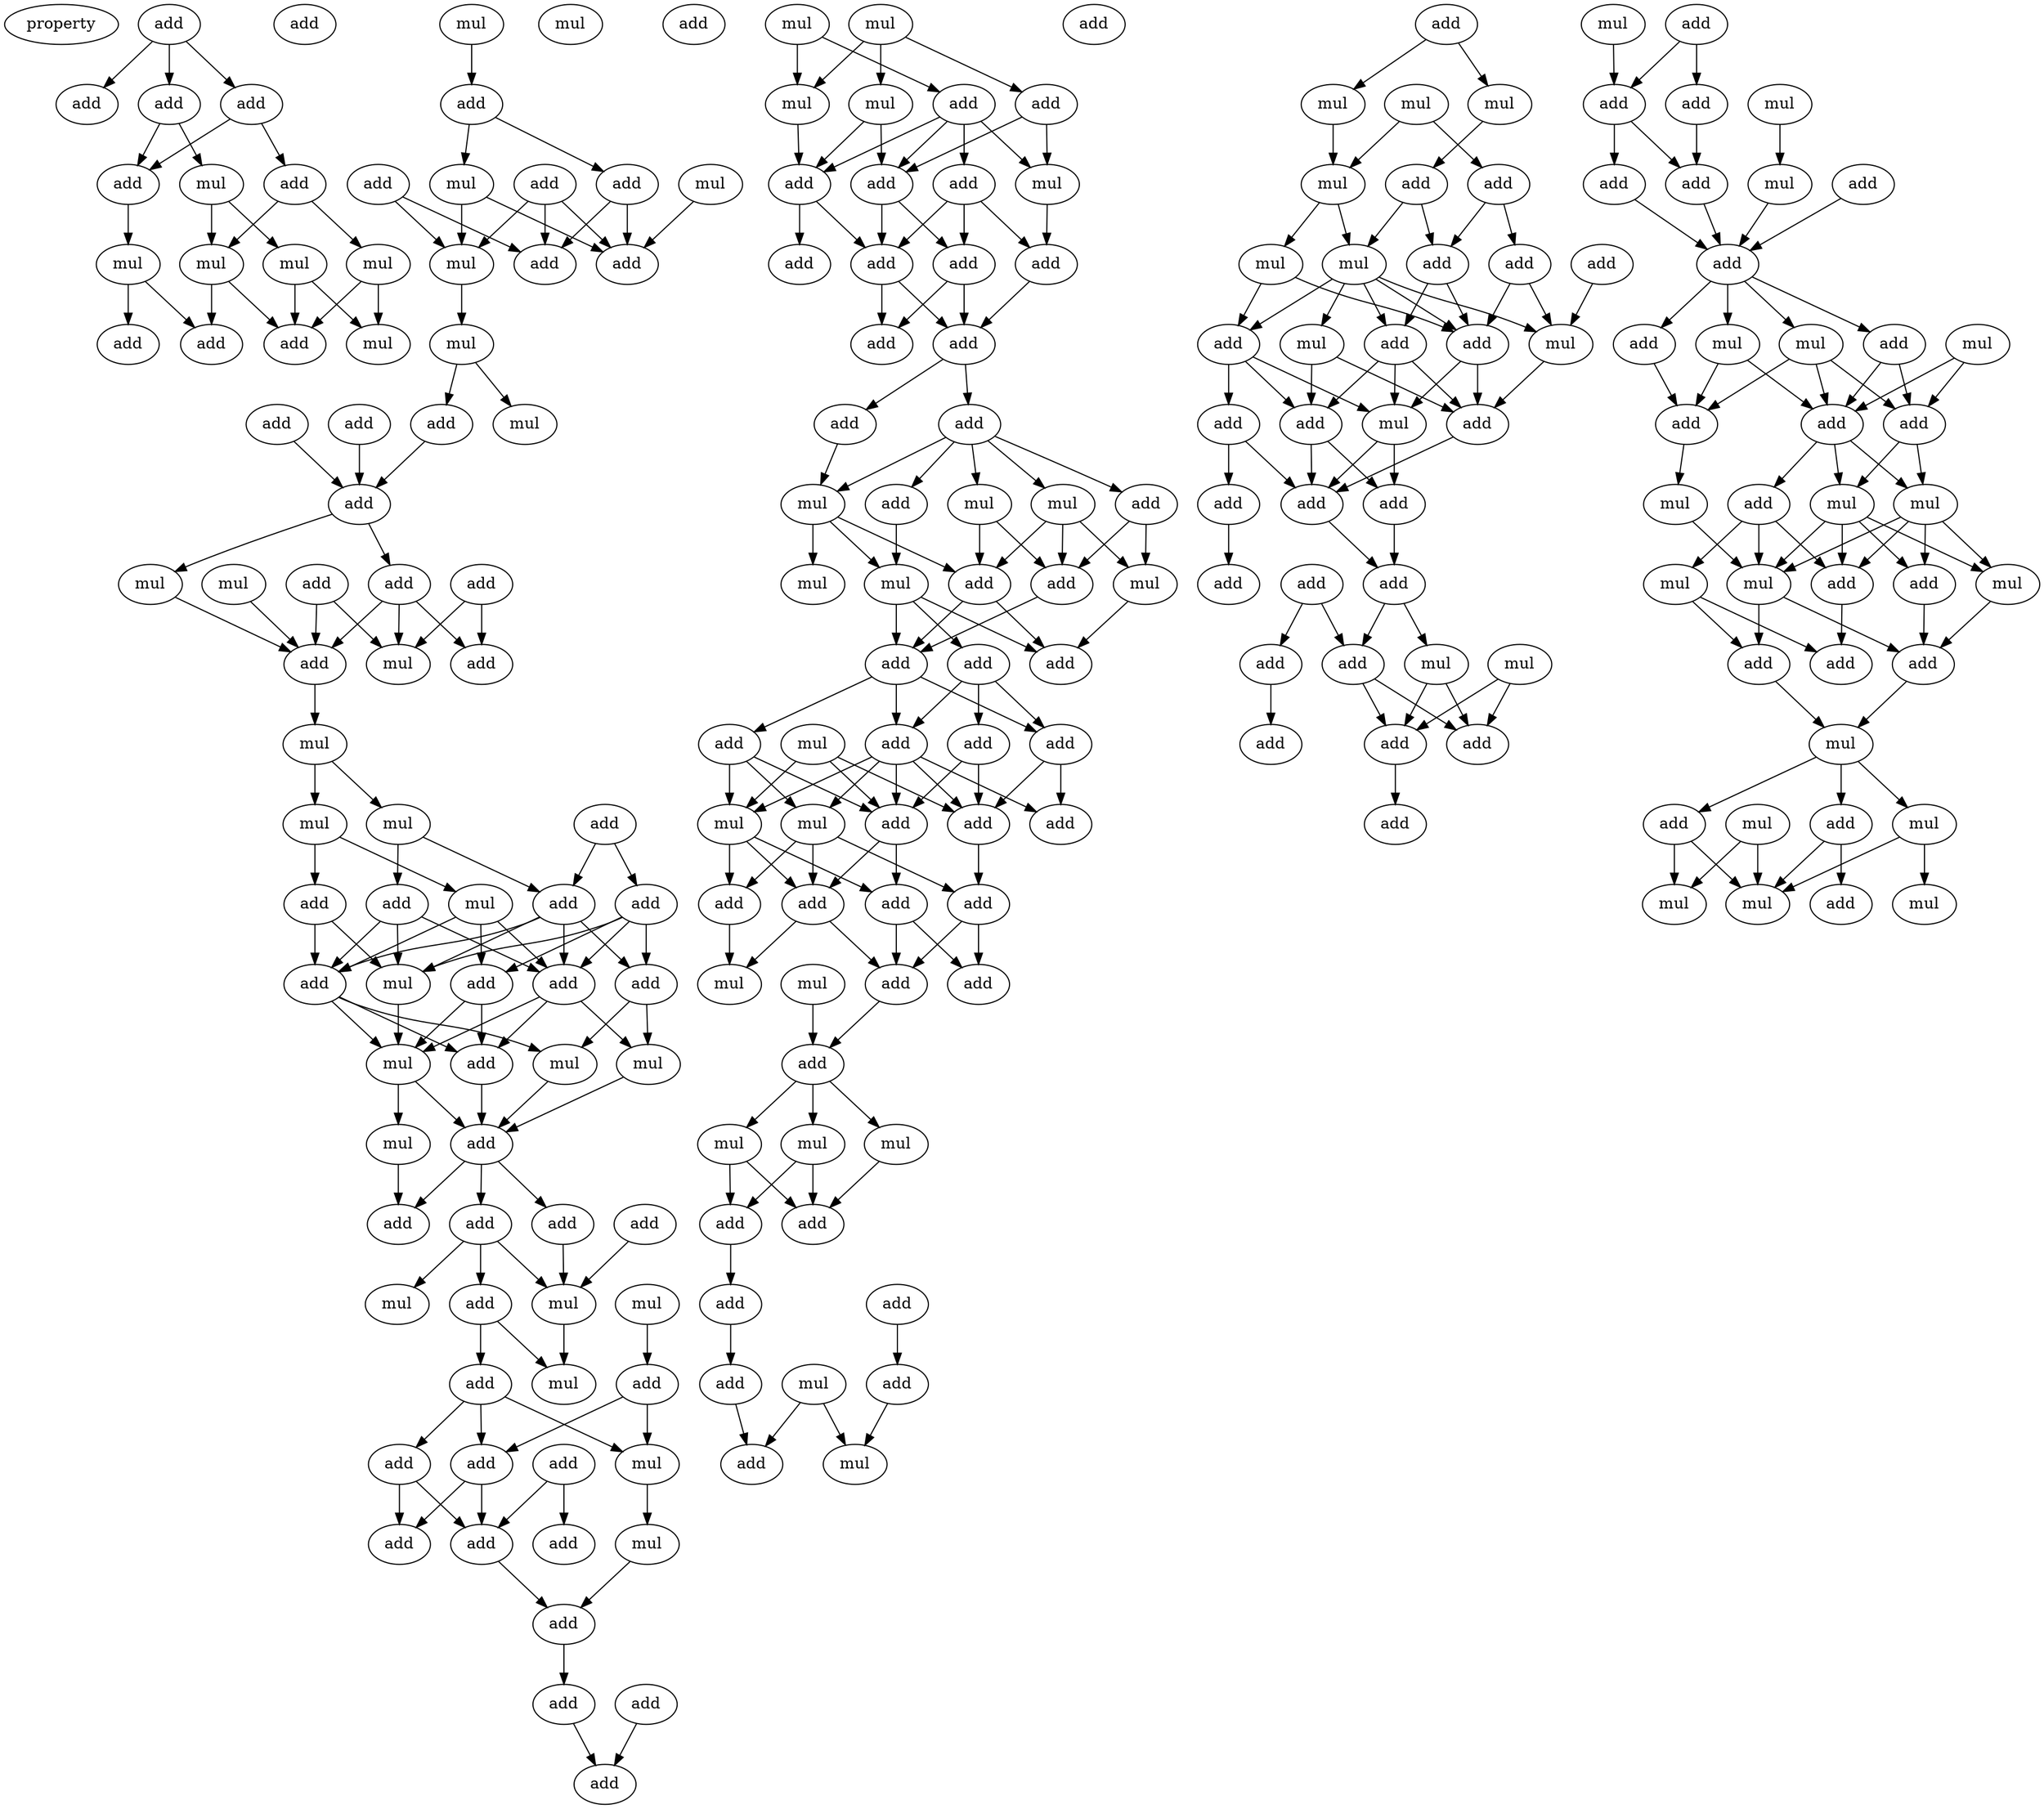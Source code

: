 digraph {
    node [fontcolor=black]
    property [mul=2,lf=1.0]
    0 [ label = add ];
    1 [ label = add ];
    2 [ label = add ];
    3 [ label = add ];
    4 [ label = add ];
    5 [ label = add ];
    6 [ label = mul ];
    7 [ label = add ];
    8 [ label = mul ];
    9 [ label = mul ];
    10 [ label = mul ];
    11 [ label = mul ];
    12 [ label = add ];
    13 [ label = add ];
    14 [ label = add ];
    15 [ label = mul ];
    16 [ label = mul ];
    17 [ label = add ];
    18 [ label = add ];
    19 [ label = add ];
    20 [ label = mul ];
    21 [ label = add ];
    22 [ label = mul ];
    23 [ label = add ];
    24 [ label = mul ];
    25 [ label = add ];
    26 [ label = mul ];
    27 [ label = add ];
    28 [ label = mul ];
    29 [ label = add ];
    30 [ label = mul ];
    31 [ label = add ];
    32 [ label = add ];
    33 [ label = mul ];
    34 [ label = add ];
    35 [ label = mul ];
    36 [ label = add ];
    37 [ label = add ];
    38 [ label = add ];
    39 [ label = mul ];
    40 [ label = add ];
    41 [ label = mul ];
    42 [ label = mul ];
    43 [ label = add ];
    44 [ label = mul ];
    45 [ label = add ];
    46 [ label = add ];
    47 [ label = add ];
    48 [ label = add ];
    49 [ label = mul ];
    50 [ label = add ];
    51 [ label = add ];
    52 [ label = add ];
    53 [ label = add ];
    54 [ label = mul ];
    55 [ label = add ];
    56 [ label = mul ];
    57 [ label = mul ];
    58 [ label = mul ];
    59 [ label = mul ];
    60 [ label = add ];
    61 [ label = add ];
    62 [ label = add ];
    63 [ label = add ];
    64 [ label = add ];
    65 [ label = add ];
    66 [ label = mul ];
    67 [ label = mul ];
    68 [ label = mul ];
    69 [ label = add ];
    70 [ label = add ];
    71 [ label = mul ];
    72 [ label = add ];
    73 [ label = mul ];
    74 [ label = add ];
    75 [ label = add ];
    76 [ label = add ];
    77 [ label = add ];
    78 [ label = add ];
    79 [ label = mul ];
    80 [ label = add ];
    81 [ label = add ];
    82 [ label = add ];
    83 [ label = add ];
    84 [ label = mul ];
    85 [ label = add ];
    86 [ label = mul ];
    87 [ label = mul ];
    88 [ label = add ];
    89 [ label = add ];
    90 [ label = mul ];
    91 [ label = add ];
    92 [ label = add ];
    93 [ label = mul ];
    94 [ label = add ];
    95 [ label = add ];
    96 [ label = add ];
    97 [ label = add ];
    98 [ label = add ];
    99 [ label = add ];
    100 [ label = add ];
    101 [ label = add ];
    102 [ label = add ];
    103 [ label = add ];
    104 [ label = mul ];
    105 [ label = add ];
    106 [ label = mul ];
    107 [ label = mul ];
    108 [ label = mul ];
    109 [ label = mul ];
    110 [ label = mul ];
    111 [ label = add ];
    112 [ label = add ];
    113 [ label = add ];
    114 [ label = add ];
    115 [ label = add ];
    116 [ label = add ];
    117 [ label = add ];
    118 [ label = add ];
    119 [ label = mul ];
    120 [ label = add ];
    121 [ label = mul ];
    122 [ label = mul ];
    123 [ label = add ];
    124 [ label = add ];
    125 [ label = add ];
    126 [ label = add ];
    127 [ label = add ];
    128 [ label = add ];
    129 [ label = add ];
    130 [ label = add ];
    131 [ label = add ];
    132 [ label = mul ];
    133 [ label = mul ];
    134 [ label = add ];
    135 [ label = mul ];
    136 [ label = mul ];
    137 [ label = mul ];
    138 [ label = add ];
    139 [ label = add ];
    140 [ label = add ];
    141 [ label = add ];
    142 [ label = add ];
    143 [ label = mul ];
    144 [ label = add ];
    145 [ label = add ];
    146 [ label = mul ];
    147 [ label = add ];
    148 [ label = add ];
    149 [ label = mul ];
    150 [ label = mul ];
    151 [ label = mul ];
    152 [ label = mul ];
    153 [ label = add ];
    154 [ label = add ];
    155 [ label = mul ];
    156 [ label = add ];
    157 [ label = add ];
    158 [ label = add ];
    159 [ label = mul ];
    160 [ label = add ];
    161 [ label = mul ];
    162 [ label = mul ];
    163 [ label = add ];
    164 [ label = add ];
    165 [ label = add ];
    166 [ label = add ];
    167 [ label = mul ];
    168 [ label = add ];
    169 [ label = add ];
    170 [ label = add ];
    171 [ label = add ];
    172 [ label = add ];
    173 [ label = add ];
    174 [ label = add ];
    175 [ label = add ];
    176 [ label = add ];
    177 [ label = mul ];
    178 [ label = mul ];
    179 [ label = add ];
    180 [ label = add ];
    181 [ label = add ];
    182 [ label = add ];
    183 [ label = mul ];
    184 [ label = add ];
    185 [ label = add ];
    186 [ label = mul ];
    187 [ label = add ];
    188 [ label = add ];
    189 [ label = add ];
    190 [ label = mul ];
    191 [ label = add ];
    192 [ label = add ];
    193 [ label = mul ];
    194 [ label = mul ];
    195 [ label = add ];
    196 [ label = mul ];
    197 [ label = add ];
    198 [ label = add ];
    199 [ label = add ];
    200 [ label = add ];
    201 [ label = add ];
    202 [ label = mul ];
    203 [ label = mul ];
    204 [ label = mul ];
    205 [ label = mul ];
    206 [ label = add ];
    207 [ label = mul ];
    208 [ label = mul ];
    209 [ label = add ];
    210 [ label = add ];
    211 [ label = add ];
    212 [ label = add ];
    213 [ label = mul ];
    214 [ label = add ];
    215 [ label = mul ];
    216 [ label = add ];
    217 [ label = mul ];
    218 [ label = mul ];
    219 [ label = add ];
    220 [ label = mul ];
    221 [ label = mul ];
    0 -> 1 [ name = 0 ];
    0 -> 2 [ name = 1 ];
    0 -> 4 [ name = 2 ];
    2 -> 5 [ name = 3 ];
    2 -> 6 [ name = 4 ];
    4 -> 5 [ name = 5 ];
    4 -> 7 [ name = 6 ];
    5 -> 10 [ name = 7 ];
    6 -> 8 [ name = 8 ];
    6 -> 11 [ name = 9 ];
    7 -> 9 [ name = 10 ];
    7 -> 11 [ name = 11 ];
    8 -> 13 [ name = 12 ];
    8 -> 15 [ name = 13 ];
    9 -> 13 [ name = 14 ];
    9 -> 15 [ name = 15 ];
    10 -> 12 [ name = 16 ];
    10 -> 14 [ name = 17 ];
    11 -> 13 [ name = 18 ];
    11 -> 14 [ name = 19 ];
    16 -> 17 [ name = 20 ];
    17 -> 20 [ name = 21 ];
    17 -> 21 [ name = 22 ];
    18 -> 23 [ name = 23 ];
    18 -> 24 [ name = 24 ];
    19 -> 23 [ name = 25 ];
    19 -> 24 [ name = 26 ];
    19 -> 25 [ name = 27 ];
    20 -> 24 [ name = 28 ];
    20 -> 25 [ name = 29 ];
    21 -> 23 [ name = 30 ];
    21 -> 25 [ name = 31 ];
    22 -> 25 [ name = 32 ];
    24 -> 26 [ name = 33 ];
    26 -> 29 [ name = 34 ];
    26 -> 30 [ name = 35 ];
    27 -> 32 [ name = 36 ];
    29 -> 32 [ name = 37 ];
    31 -> 32 [ name = 38 ];
    32 -> 33 [ name = 39 ];
    32 -> 36 [ name = 40 ];
    33 -> 40 [ name = 41 ];
    34 -> 38 [ name = 42 ];
    34 -> 39 [ name = 43 ];
    35 -> 40 [ name = 44 ];
    36 -> 38 [ name = 45 ];
    36 -> 39 [ name = 46 ];
    36 -> 40 [ name = 47 ];
    37 -> 39 [ name = 48 ];
    37 -> 40 [ name = 49 ];
    40 -> 41 [ name = 50 ];
    41 -> 42 [ name = 51 ];
    41 -> 44 [ name = 52 ];
    42 -> 46 [ name = 53 ];
    42 -> 49 [ name = 54 ];
    43 -> 45 [ name = 55 ];
    43 -> 47 [ name = 56 ];
    44 -> 45 [ name = 57 ];
    44 -> 48 [ name = 58 ];
    45 -> 50 [ name = 59 ];
    45 -> 51 [ name = 60 ];
    45 -> 53 [ name = 61 ];
    45 -> 54 [ name = 62 ];
    46 -> 50 [ name = 63 ];
    46 -> 54 [ name = 64 ];
    47 -> 51 [ name = 65 ];
    47 -> 52 [ name = 66 ];
    47 -> 53 [ name = 67 ];
    47 -> 54 [ name = 68 ];
    48 -> 50 [ name = 69 ];
    48 -> 53 [ name = 70 ];
    48 -> 54 [ name = 71 ];
    49 -> 50 [ name = 72 ];
    49 -> 52 [ name = 73 ];
    49 -> 53 [ name = 74 ];
    50 -> 55 [ name = 75 ];
    50 -> 56 [ name = 76 ];
    50 -> 57 [ name = 77 ];
    51 -> 56 [ name = 78 ];
    51 -> 58 [ name = 79 ];
    52 -> 55 [ name = 80 ];
    52 -> 57 [ name = 81 ];
    53 -> 55 [ name = 82 ];
    53 -> 57 [ name = 83 ];
    53 -> 58 [ name = 84 ];
    54 -> 57 [ name = 85 ];
    55 -> 60 [ name = 86 ];
    56 -> 60 [ name = 87 ];
    57 -> 59 [ name = 88 ];
    57 -> 60 [ name = 89 ];
    58 -> 60 [ name = 90 ];
    59 -> 61 [ name = 91 ];
    60 -> 61 [ name = 92 ];
    60 -> 62 [ name = 93 ];
    60 -> 63 [ name = 94 ];
    62 -> 67 [ name = 95 ];
    62 -> 68 [ name = 96 ];
    62 -> 69 [ name = 97 ];
    63 -> 68 [ name = 98 ];
    64 -> 68 [ name = 99 ];
    66 -> 70 [ name = 100 ];
    68 -> 71 [ name = 101 ];
    69 -> 71 [ name = 102 ];
    69 -> 72 [ name = 103 ];
    70 -> 73 [ name = 104 ];
    70 -> 76 [ name = 105 ];
    72 -> 73 [ name = 106 ];
    72 -> 74 [ name = 107 ];
    72 -> 76 [ name = 108 ];
    73 -> 79 [ name = 109 ];
    74 -> 78 [ name = 110 ];
    74 -> 80 [ name = 111 ];
    75 -> 77 [ name = 112 ];
    75 -> 78 [ name = 113 ];
    76 -> 78 [ name = 114 ];
    76 -> 80 [ name = 115 ];
    78 -> 81 [ name = 116 ];
    79 -> 81 [ name = 117 ];
    81 -> 82 [ name = 118 ];
    82 -> 85 [ name = 119 ];
    83 -> 85 [ name = 120 ];
    84 -> 87 [ name = 121 ];
    84 -> 88 [ name = 122 ];
    84 -> 90 [ name = 123 ];
    86 -> 87 [ name = 124 ];
    86 -> 89 [ name = 125 ];
    87 -> 92 [ name = 126 ];
    88 -> 93 [ name = 127 ];
    88 -> 94 [ name = 128 ];
    89 -> 91 [ name = 129 ];
    89 -> 92 [ name = 130 ];
    89 -> 93 [ name = 131 ];
    89 -> 94 [ name = 132 ];
    90 -> 92 [ name = 133 ];
    90 -> 94 [ name = 134 ];
    91 -> 96 [ name = 135 ];
    91 -> 97 [ name = 136 ];
    91 -> 98 [ name = 137 ];
    92 -> 95 [ name = 138 ];
    92 -> 96 [ name = 139 ];
    93 -> 98 [ name = 140 ];
    94 -> 96 [ name = 141 ];
    94 -> 97 [ name = 142 ];
    96 -> 99 [ name = 143 ];
    96 -> 100 [ name = 144 ];
    97 -> 99 [ name = 145 ];
    97 -> 100 [ name = 146 ];
    98 -> 99 [ name = 147 ];
    99 -> 101 [ name = 148 ];
    99 -> 102 [ name = 149 ];
    101 -> 106 [ name = 150 ];
    102 -> 103 [ name = 151 ];
    102 -> 104 [ name = 152 ];
    102 -> 105 [ name = 153 ];
    102 -> 106 [ name = 154 ];
    102 -> 107 [ name = 155 ];
    103 -> 109 [ name = 156 ];
    104 -> 108 [ name = 157 ];
    104 -> 111 [ name = 158 ];
    104 -> 112 [ name = 159 ];
    105 -> 108 [ name = 160 ];
    105 -> 112 [ name = 161 ];
    106 -> 109 [ name = 162 ];
    106 -> 110 [ name = 163 ];
    106 -> 111 [ name = 164 ];
    107 -> 111 [ name = 165 ];
    107 -> 112 [ name = 166 ];
    108 -> 115 [ name = 167 ];
    109 -> 113 [ name = 168 ];
    109 -> 114 [ name = 169 ];
    109 -> 115 [ name = 170 ];
    111 -> 113 [ name = 171 ];
    111 -> 115 [ name = 172 ];
    112 -> 113 [ name = 173 ];
    113 -> 117 [ name = 174 ];
    113 -> 118 [ name = 175 ];
    113 -> 120 [ name = 176 ];
    114 -> 116 [ name = 177 ];
    114 -> 117 [ name = 178 ];
    114 -> 120 [ name = 179 ];
    116 -> 124 [ name = 180 ];
    116 -> 125 [ name = 181 ];
    117 -> 121 [ name = 182 ];
    117 -> 122 [ name = 183 ];
    117 -> 123 [ name = 184 ];
    117 -> 124 [ name = 185 ];
    117 -> 125 [ name = 186 ];
    118 -> 121 [ name = 187 ];
    118 -> 122 [ name = 188 ];
    118 -> 125 [ name = 189 ];
    119 -> 121 [ name = 190 ];
    119 -> 124 [ name = 191 ];
    119 -> 125 [ name = 192 ];
    120 -> 123 [ name = 193 ];
    120 -> 124 [ name = 194 ];
    121 -> 126 [ name = 195 ];
    121 -> 127 [ name = 196 ];
    121 -> 128 [ name = 197 ];
    122 -> 126 [ name = 198 ];
    122 -> 128 [ name = 199 ];
    122 -> 129 [ name = 200 ];
    124 -> 129 [ name = 201 ];
    125 -> 126 [ name = 202 ];
    125 -> 127 [ name = 203 ];
    126 -> 131 [ name = 204 ];
    126 -> 133 [ name = 205 ];
    127 -> 130 [ name = 206 ];
    127 -> 131 [ name = 207 ];
    128 -> 133 [ name = 208 ];
    129 -> 130 [ name = 209 ];
    129 -> 131 [ name = 210 ];
    131 -> 134 [ name = 211 ];
    132 -> 134 [ name = 212 ];
    134 -> 135 [ name = 213 ];
    134 -> 136 [ name = 214 ];
    134 -> 137 [ name = 215 ];
    135 -> 138 [ name = 216 ];
    135 -> 139 [ name = 217 ];
    136 -> 139 [ name = 218 ];
    137 -> 138 [ name = 219 ];
    137 -> 139 [ name = 220 ];
    138 -> 140 [ name = 221 ];
    140 -> 142 [ name = 222 ];
    141 -> 144 [ name = 223 ];
    142 -> 145 [ name = 224 ];
    143 -> 145 [ name = 225 ];
    143 -> 146 [ name = 226 ];
    144 -> 146 [ name = 227 ];
    148 -> 149 [ name = 228 ];
    148 -> 151 [ name = 229 ];
    149 -> 152 [ name = 230 ];
    150 -> 152 [ name = 231 ];
    150 -> 153 [ name = 232 ];
    151 -> 154 [ name = 233 ];
    152 -> 155 [ name = 234 ];
    152 -> 159 [ name = 235 ];
    153 -> 156 [ name = 236 ];
    153 -> 157 [ name = 237 ];
    154 -> 155 [ name = 238 ];
    154 -> 157 [ name = 239 ];
    155 -> 160 [ name = 240 ];
    155 -> 161 [ name = 241 ];
    155 -> 162 [ name = 242 ];
    155 -> 163 [ name = 243 ];
    155 -> 164 [ name = 244 ];
    156 -> 160 [ name = 245 ];
    156 -> 161 [ name = 246 ];
    157 -> 160 [ name = 247 ];
    157 -> 163 [ name = 248 ];
    158 -> 161 [ name = 249 ];
    159 -> 160 [ name = 250 ];
    159 -> 164 [ name = 251 ];
    160 -> 167 [ name = 252 ];
    160 -> 168 [ name = 253 ];
    161 -> 168 [ name = 254 ];
    162 -> 166 [ name = 255 ];
    162 -> 168 [ name = 256 ];
    163 -> 166 [ name = 257 ];
    163 -> 167 [ name = 258 ];
    163 -> 168 [ name = 259 ];
    164 -> 165 [ name = 260 ];
    164 -> 166 [ name = 261 ];
    164 -> 167 [ name = 262 ];
    165 -> 169 [ name = 263 ];
    165 -> 171 [ name = 264 ];
    166 -> 169 [ name = 265 ];
    166 -> 170 [ name = 266 ];
    167 -> 169 [ name = 267 ];
    167 -> 170 [ name = 268 ];
    168 -> 169 [ name = 269 ];
    169 -> 173 [ name = 270 ];
    170 -> 173 [ name = 271 ];
    171 -> 172 [ name = 272 ];
    173 -> 176 [ name = 273 ];
    173 -> 178 [ name = 274 ];
    174 -> 175 [ name = 275 ];
    174 -> 176 [ name = 276 ];
    175 -> 180 [ name = 277 ];
    176 -> 179 [ name = 278 ];
    176 -> 181 [ name = 279 ];
    177 -> 179 [ name = 280 ];
    177 -> 181 [ name = 281 ];
    178 -> 179 [ name = 282 ];
    178 -> 181 [ name = 283 ];
    179 -> 182 [ name = 284 ];
    183 -> 185 [ name = 285 ];
    184 -> 185 [ name = 286 ];
    184 -> 187 [ name = 287 ];
    185 -> 188 [ name = 288 ];
    185 -> 189 [ name = 289 ];
    186 -> 190 [ name = 290 ];
    187 -> 188 [ name = 291 ];
    188 -> 192 [ name = 292 ];
    189 -> 192 [ name = 293 ];
    190 -> 192 [ name = 294 ];
    191 -> 192 [ name = 295 ];
    192 -> 193 [ name = 296 ];
    192 -> 194 [ name = 297 ];
    192 -> 195 [ name = 298 ];
    192 -> 197 [ name = 299 ];
    193 -> 198 [ name = 300 ];
    193 -> 199 [ name = 301 ];
    193 -> 200 [ name = 302 ];
    194 -> 198 [ name = 303 ];
    194 -> 200 [ name = 304 ];
    195 -> 198 [ name = 305 ];
    196 -> 199 [ name = 306 ];
    196 -> 200 [ name = 307 ];
    197 -> 199 [ name = 308 ];
    197 -> 200 [ name = 309 ];
    198 -> 204 [ name = 310 ];
    199 -> 202 [ name = 311 ];
    199 -> 203 [ name = 312 ];
    200 -> 201 [ name = 313 ];
    200 -> 202 [ name = 314 ];
    200 -> 203 [ name = 315 ];
    201 -> 205 [ name = 316 ];
    201 -> 206 [ name = 317 ];
    201 -> 208 [ name = 318 ];
    202 -> 206 [ name = 319 ];
    202 -> 207 [ name = 320 ];
    202 -> 208 [ name = 321 ];
    202 -> 209 [ name = 322 ];
    203 -> 206 [ name = 323 ];
    203 -> 207 [ name = 324 ];
    203 -> 208 [ name = 325 ];
    203 -> 209 [ name = 326 ];
    204 -> 208 [ name = 327 ];
    205 -> 210 [ name = 328 ];
    205 -> 211 [ name = 329 ];
    206 -> 211 [ name = 330 ];
    207 -> 212 [ name = 331 ];
    208 -> 210 [ name = 332 ];
    208 -> 212 [ name = 333 ];
    209 -> 212 [ name = 334 ];
    210 -> 213 [ name = 335 ];
    212 -> 213 [ name = 336 ];
    213 -> 214 [ name = 337 ];
    213 -> 216 [ name = 338 ];
    213 -> 217 [ name = 339 ];
    214 -> 218 [ name = 340 ];
    214 -> 220 [ name = 341 ];
    215 -> 218 [ name = 342 ];
    215 -> 220 [ name = 343 ];
    216 -> 219 [ name = 344 ];
    216 -> 220 [ name = 345 ];
    217 -> 220 [ name = 346 ];
    217 -> 221 [ name = 347 ];
}
